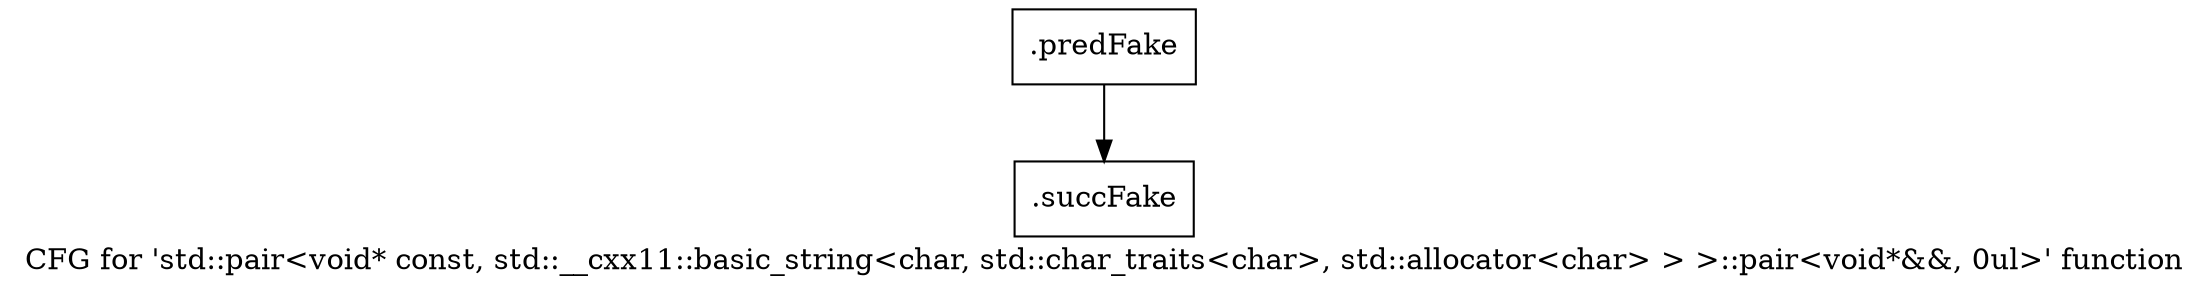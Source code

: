 digraph "CFG for 'std::pair\<void* const, std::__cxx11::basic_string\<char, std::char_traits\<char\>, std::allocator\<char\> \> \>::pair\<void*&&, 0ul\>' function" {
	label="CFG for 'std::pair\<void* const, std::__cxx11::basic_string\<char, std::char_traits\<char\>, std::allocator\<char\> \> \>::pair\<void*&&, 0ul\>' function";

	Node0x4658070 [shape=record,filename="",linenumber="",label="{.predFake}"];
	Node0x4658070 -> Node0x47f4dc0[ callList="" memoryops="" filename="/media/miguel/NewVolume/Linux/Xilinx/Vitis_HLS/2020.2/tps/lnx64/gcc-6.2.0/lib/gcc/x86_64-pc-linux-gnu/6.2.0/../../../../include/c++/6.2.0/tuple" execusionnum="2"];
	Node0x47f4dc0 [shape=record,filename="/media/miguel/NewVolume/Linux/Xilinx/Vitis_HLS/2020.2/tps/lnx64/gcc-6.2.0/lib/gcc/x86_64-pc-linux-gnu/6.2.0/../../../../include/c++/6.2.0/tuple",linenumber="1587",label="{.succFake}"];
}
